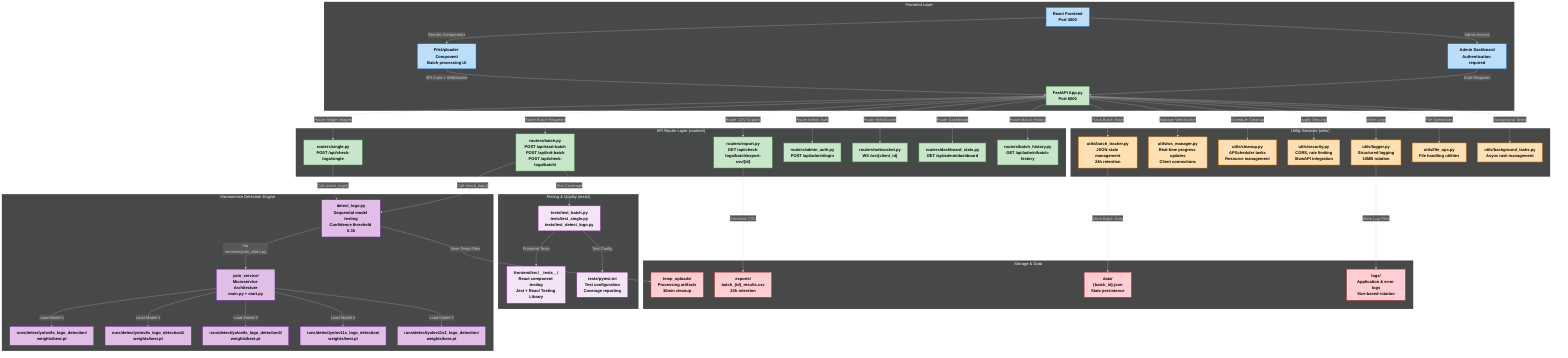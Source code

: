 %%{init: {'theme': 'dark', 'themeVariables': { 'fontFamily': 'arial', 'fontSize': '18px', 'fontWeight': 'bold'}}}%%
graph TD
    subgraph "Frontend Layer"
        style A fill:#bbdefb,stroke:#1976d2,stroke-width:2px,color:#000000,font-weight:bold
        style A1 fill:#bbdefb,stroke:#1976d2,stroke-width:2px,color:#000000,font-weight:bold
        style A2 fill:#bbdefb,stroke:#1976d2,stroke-width:2px,color:#000000,font-weight:bold
        A["React Frontend<br/>Port 3000"] -->|"Render Components"| A1["FileUploader Component<br/>Batch processing UI"]
        A -->|"Admin Access"| A2["Admin Dashboard<br/>Authentication required"]
        A1 -->|"API Calls + WebSocket"| B["FastAPI App.py<br/>Port 8000"]
        A2 -->|"Auth Requests"| B
    end

    subgraph "API Router Layer (routers/)"
        style B fill:#c8e6c9,stroke:#388e3c,stroke-width:2px,color:#000000,font-weight:bold
        style C1 fill:#c8e6c9,stroke:#388e3c,stroke-width:2px,color:#000000,font-weight:bold
        style C2 fill:#c8e6c9,stroke:#388e3c,stroke-width:2px,color:#000000,font-weight:bold
        style C3 fill:#c8e6c9,stroke:#388e3c,stroke-width:2px,color:#000000,font-weight:bold
        style C4 fill:#c8e6c9,stroke:#388e3c,stroke-width:2px,color:#000000,font-weight:bold
        style C5 fill:#c8e6c9,stroke:#388e3c,stroke-width:2px,color:#000000,font-weight:bold
        style C6 fill:#c8e6c9,stroke:#388e3c,stroke-width:2px,color:#000000,font-weight:bold
        style C7 fill:#c8e6c9,stroke:#388e3c,stroke-width:2px,color:#000000,font-weight:bold
        B -->|"Route Single Images"| C1["routers/single.py<br/>POST /api/check-logo/single"]
        B -->|"Route Batch Requests"| C2["routers/batch.py<br/>POST /api/start-batch<br/>POST /api/init-batch<br/>POST /api/check-logo/batch/"]
        B -->|"Route CSV Exports"| C3["routers/export.py<br/>GET /api/check-logo/batch/export-csv/{id}"]
        B -->|"Route Admin Auth"| C4["routers/admin_auth.py<br/>POST /api/admin/login"]
        B -->|"Route WebSocket"| C5["routers/websocket.py<br/>WS /ws/{client_id}"]
        B -->|"Route Dashboard"| C6["routers/dashboard_stats.py<br/>GET /api/admin/dashboard"]
        B -->|"Route Batch History"| C7["routers/batch_history.py<br/>GET /api/admin/batch-history"]
    end

    subgraph "Microservice Detection Engine"
        style D fill:#e1bee7,stroke:#7b1fa2,stroke-width:2px,color:#000000,font-weight:bold
        style D2 fill:#e1bee7,stroke:#7b1fa2,stroke-width:2px,color:#000000,font-weight:bold
        style E1 fill:#e1bee7,stroke:#7b1fa2,stroke-width:2px,color:#000000,font-weight:bold
        style E2 fill:#e1bee7,stroke:#7b1fa2,stroke-width:2px,color:#000000,font-weight:bold
        style E3 fill:#e1bee7,stroke:#7b1fa2,stroke-width:2px,color:#000000,font-weight:bold
        style E4 fill:#e1bee7,stroke:#7b1fa2,stroke-width:2px,color:#000000,font-weight:bold
        style E5 fill:#e1bee7,stroke:#7b1fa2,stroke-width:2px,color:#000000,font-weight:bold
        C1 -->|"Call check_logo()"| D["detect_logo.py<br/>Sequential model testing<br/>Confidence threshold 0.35"]
        C2 -->|"Call check_logo()"| D
        D -->|"Via services/yolo_client.py"| D2["yolo_service/<br/>Microservice Architecture<br/>main.py + start.py"]
        D2 -->|"Load Model 1"| E1["runs/detect/yolov8s_logo_detection/<br/>weights/best.pt"]
        D2 -->|"Load Model 2"| E2["runs/detect/yolov8s_logo_detection2/<br/>weights/best.pt"]
        D2 -->|"Load Model 3"| E3["runs/detect/yolov8s_logo_detection3/<br/>weights/best.pt"]
        D2 -->|"Load Model 4"| E4["runs/detect/yolov11s_logo_detection/<br/>weights/best.pt"]
        D2 -->|"Load Model 5"| E5["runs/detect/yolov11s3_logo_detection/<br/>weights/best.pt"]
    end

    subgraph "Utility Services (utils/)"
        style F1 fill:#ffe0b2,stroke:#f57c00,stroke-width:2px,color:#000000,font-weight:bold
        style F2 fill:#ffe0b2,stroke:#f57c00,stroke-width:2px,color:#000000,font-weight:bold
        style F3 fill:#ffe0b2,stroke:#f57c00,stroke-width:2px,color:#000000,font-weight:bold
        style F4 fill:#ffe0b2,stroke:#f57c00,stroke-width:2px,color:#000000,font-weight:bold
        style F5 fill:#ffe0b2,stroke:#f57c00,stroke-width:2px,color:#000000,font-weight:bold
        style F6 fill:#ffe0b2,stroke:#f57c00,stroke-width:2px,color:#000000,font-weight:bold
        style F7 fill:#ffe0b2,stroke:#f57c00,stroke-width:2px,color:#000000,font-weight:bold
        B -->|"Track Batch State"| F1["utils/batch_tracker.py<br/>JSON state management<br/>24h retention"]
        B -->|"Manage WebSocket"| F2["utils/ws_manager.py<br/>Real-time progress updates<br/>Client connections"]
        B -->|"Schedule Cleanup"| F3["utils/cleanup.py<br/>APScheduler tasks<br/>Resource management"]
        B -->|"Apply Security"| F4["utils/security.py<br/>CORS, rate limiting<br/>SlowAPI integration"]
        B -->|"Write Logs"| F5["utils/logger.py<br/>Structured logging<br/>10MB rotation"]
        B -->|"File Operations"| F6["utils/file_ops.py<br/>File handling utilities"]
        B -->|"Background Tasks"| F7["utils/background_tasks.py<br/>Async task management"]
    end

    subgraph "Storage & Data"
        style G1 fill:#ffcdd2,stroke:#d32f2f,stroke-width:2px,color:#000000,font-weight:bold
        style G2 fill:#ffcdd2,stroke:#d32f2f,stroke-width:2px,color:#000000,font-weight:bold
        style G3 fill:#ffcdd2,stroke:#d32f2f,stroke-width:2px,color:#000000,font-weight:bold
        style G4 fill:#ffcdd2,stroke:#d32f2f,stroke-width:2px,color:#000000,font-weight:bold
        D -->|"Save Temp Files"| G1["temp_uploads/<br/>Processing artifacts<br/>30min cleanup"]
        C3 -->|"Generate CSV"| G2["exports/<br/>batch_{id}_results.csv<br/>24h retention"]
        F5 -->|"Write Log Files"| G3["logs/<br/>Application & error logs<br/>Size-based rotation"]
        F1 -->|"Store Batch Data"| G4["data/<br/>{batch_id}.json<br/>State persistence"]
    end

    subgraph "Testing & Quality (tests/)"
        style H1 fill:#f3e5f5,stroke:#9c27b0,stroke-width:2px,color:#000000,font-weight:bold
        style H2 fill:#f3e5f5,stroke:#9c27b0,stroke-width:2px,color:#000000,font-weight:bold
        style H3 fill:#f3e5f5,stroke:#9c27b0,stroke-width:2px,color:#000000,font-weight:bold
        C2 -->|"Test Coverage"| H1["tests/test_batch.py<br/>tests/test_single.py<br/>tests/test_detect_logo.py"]
        H1 -->|"Frontend Tests"| H2["frontend/src/__tests__/<br/>React component testing<br/>Jest + React Testing Library"]
        H1 -->|"Test Config"| H3["tests/pytest.ini<br/>Test configuration<br/>Coverage reporting"]
    end